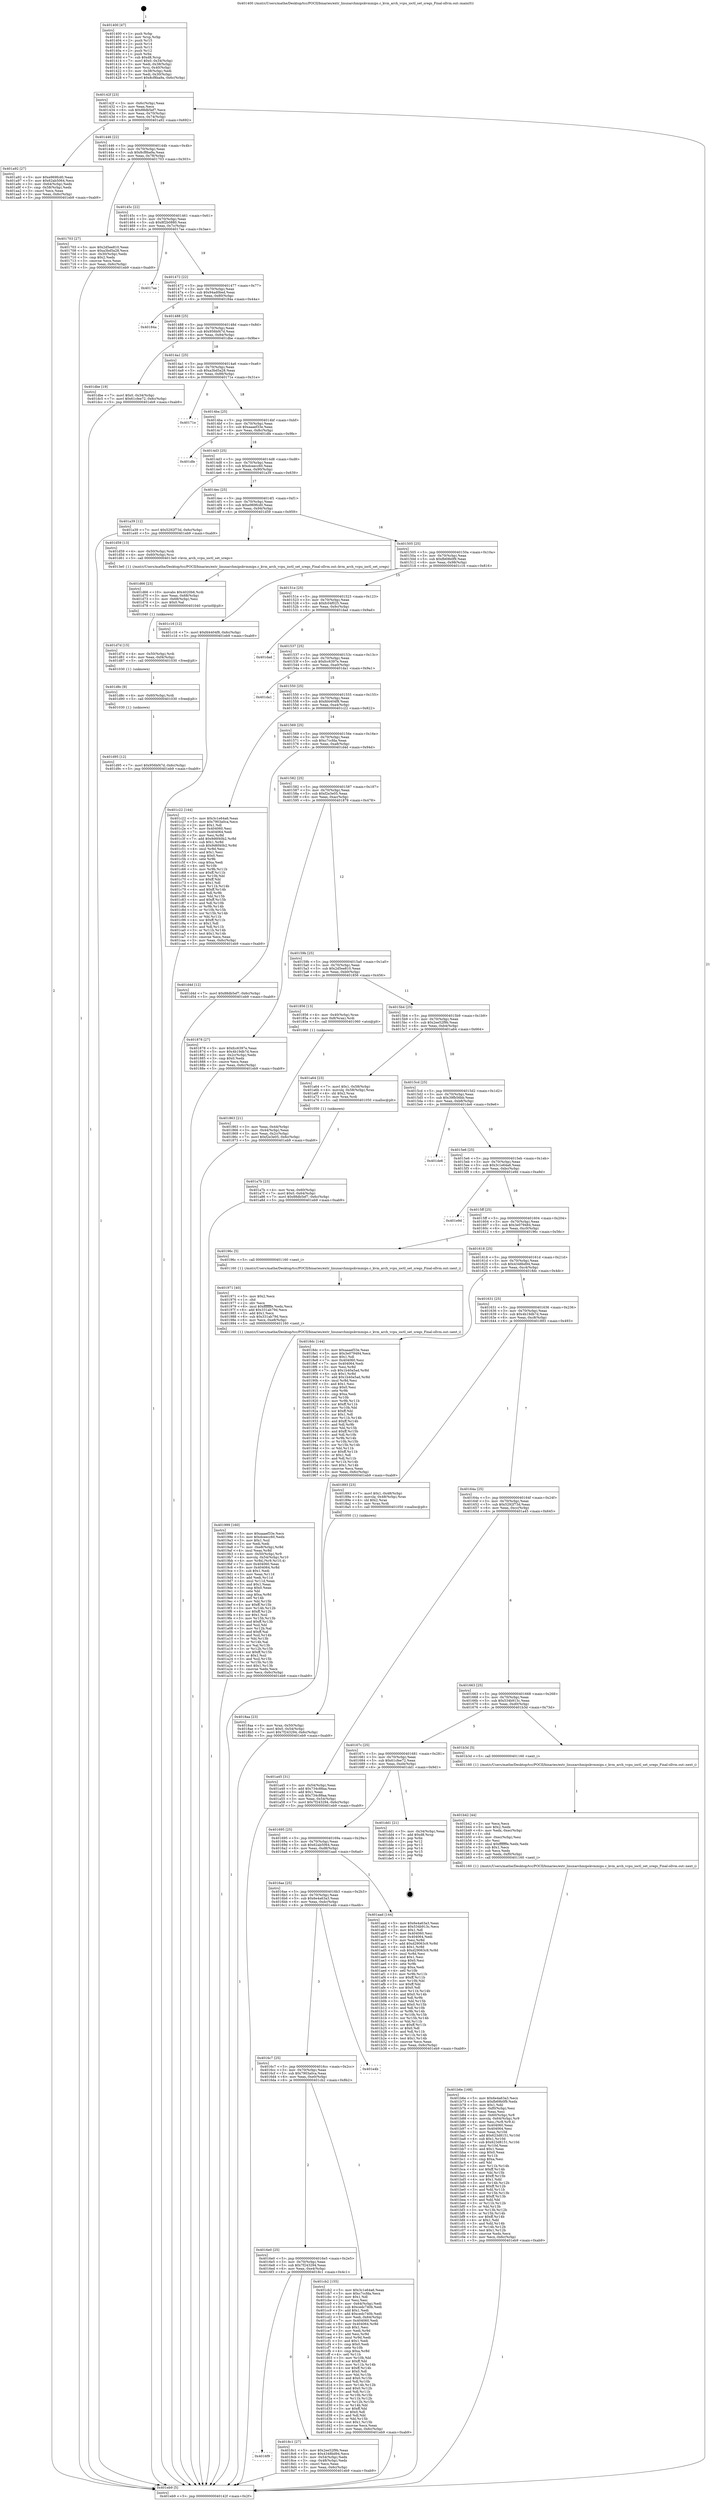 digraph "0x401400" {
  label = "0x401400 (/mnt/c/Users/mathe/Desktop/tcc/POCII/binaries/extr_linuxarchmipskvmmips.c_kvm_arch_vcpu_ioctl_set_sregs_Final-ollvm.out::main(0))"
  labelloc = "t"
  node[shape=record]

  Entry [label="",width=0.3,height=0.3,shape=circle,fillcolor=black,style=filled]
  "0x40142f" [label="{
     0x40142f [23]\l
     | [instrs]\l
     &nbsp;&nbsp;0x40142f \<+3\>: mov -0x6c(%rbp),%eax\l
     &nbsp;&nbsp;0x401432 \<+2\>: mov %eax,%ecx\l
     &nbsp;&nbsp;0x401434 \<+6\>: sub $0x88db5ef7,%ecx\l
     &nbsp;&nbsp;0x40143a \<+3\>: mov %eax,-0x70(%rbp)\l
     &nbsp;&nbsp;0x40143d \<+3\>: mov %ecx,-0x74(%rbp)\l
     &nbsp;&nbsp;0x401440 \<+6\>: je 0000000000401a92 \<main+0x692\>\l
  }"]
  "0x401a92" [label="{
     0x401a92 [27]\l
     | [instrs]\l
     &nbsp;&nbsp;0x401a92 \<+5\>: mov $0xe969fcd0,%eax\l
     &nbsp;&nbsp;0x401a97 \<+5\>: mov $0x62ab5064,%ecx\l
     &nbsp;&nbsp;0x401a9c \<+3\>: mov -0x64(%rbp),%edx\l
     &nbsp;&nbsp;0x401a9f \<+3\>: cmp -0x58(%rbp),%edx\l
     &nbsp;&nbsp;0x401aa2 \<+3\>: cmovl %ecx,%eax\l
     &nbsp;&nbsp;0x401aa5 \<+3\>: mov %eax,-0x6c(%rbp)\l
     &nbsp;&nbsp;0x401aa8 \<+5\>: jmp 0000000000401eb9 \<main+0xab9\>\l
  }"]
  "0x401446" [label="{
     0x401446 [22]\l
     | [instrs]\l
     &nbsp;&nbsp;0x401446 \<+5\>: jmp 000000000040144b \<main+0x4b\>\l
     &nbsp;&nbsp;0x40144b \<+3\>: mov -0x70(%rbp),%eax\l
     &nbsp;&nbsp;0x40144e \<+5\>: sub $0x8cf8ba9a,%eax\l
     &nbsp;&nbsp;0x401453 \<+3\>: mov %eax,-0x78(%rbp)\l
     &nbsp;&nbsp;0x401456 \<+6\>: je 0000000000401703 \<main+0x303\>\l
  }"]
  Exit [label="",width=0.3,height=0.3,shape=circle,fillcolor=black,style=filled,peripheries=2]
  "0x401703" [label="{
     0x401703 [27]\l
     | [instrs]\l
     &nbsp;&nbsp;0x401703 \<+5\>: mov $0x2d5ee810,%eax\l
     &nbsp;&nbsp;0x401708 \<+5\>: mov $0xa3bd5a28,%ecx\l
     &nbsp;&nbsp;0x40170d \<+3\>: mov -0x30(%rbp),%edx\l
     &nbsp;&nbsp;0x401710 \<+3\>: cmp $0x2,%edx\l
     &nbsp;&nbsp;0x401713 \<+3\>: cmovne %ecx,%eax\l
     &nbsp;&nbsp;0x401716 \<+3\>: mov %eax,-0x6c(%rbp)\l
     &nbsp;&nbsp;0x401719 \<+5\>: jmp 0000000000401eb9 \<main+0xab9\>\l
  }"]
  "0x40145c" [label="{
     0x40145c [22]\l
     | [instrs]\l
     &nbsp;&nbsp;0x40145c \<+5\>: jmp 0000000000401461 \<main+0x61\>\l
     &nbsp;&nbsp;0x401461 \<+3\>: mov -0x70(%rbp),%eax\l
     &nbsp;&nbsp;0x401464 \<+5\>: sub $0x8f2b0880,%eax\l
     &nbsp;&nbsp;0x401469 \<+3\>: mov %eax,-0x7c(%rbp)\l
     &nbsp;&nbsp;0x40146c \<+6\>: je 00000000004017ae \<main+0x3ae\>\l
  }"]
  "0x401eb9" [label="{
     0x401eb9 [5]\l
     | [instrs]\l
     &nbsp;&nbsp;0x401eb9 \<+5\>: jmp 000000000040142f \<main+0x2f\>\l
  }"]
  "0x401400" [label="{
     0x401400 [47]\l
     | [instrs]\l
     &nbsp;&nbsp;0x401400 \<+1\>: push %rbp\l
     &nbsp;&nbsp;0x401401 \<+3\>: mov %rsp,%rbp\l
     &nbsp;&nbsp;0x401404 \<+2\>: push %r15\l
     &nbsp;&nbsp;0x401406 \<+2\>: push %r14\l
     &nbsp;&nbsp;0x401408 \<+2\>: push %r13\l
     &nbsp;&nbsp;0x40140a \<+2\>: push %r12\l
     &nbsp;&nbsp;0x40140c \<+1\>: push %rbx\l
     &nbsp;&nbsp;0x40140d \<+7\>: sub $0xd8,%rsp\l
     &nbsp;&nbsp;0x401414 \<+7\>: movl $0x0,-0x34(%rbp)\l
     &nbsp;&nbsp;0x40141b \<+3\>: mov %edi,-0x38(%rbp)\l
     &nbsp;&nbsp;0x40141e \<+4\>: mov %rsi,-0x40(%rbp)\l
     &nbsp;&nbsp;0x401422 \<+3\>: mov -0x38(%rbp),%edi\l
     &nbsp;&nbsp;0x401425 \<+3\>: mov %edi,-0x30(%rbp)\l
     &nbsp;&nbsp;0x401428 \<+7\>: movl $0x8cf8ba9a,-0x6c(%rbp)\l
  }"]
  "0x401d95" [label="{
     0x401d95 [12]\l
     | [instrs]\l
     &nbsp;&nbsp;0x401d95 \<+7\>: movl $0x956bf47d,-0x6c(%rbp)\l
     &nbsp;&nbsp;0x401d9c \<+5\>: jmp 0000000000401eb9 \<main+0xab9\>\l
  }"]
  "0x4017ae" [label="{
     0x4017ae\l
  }", style=dashed]
  "0x401472" [label="{
     0x401472 [22]\l
     | [instrs]\l
     &nbsp;&nbsp;0x401472 \<+5\>: jmp 0000000000401477 \<main+0x77\>\l
     &nbsp;&nbsp;0x401477 \<+3\>: mov -0x70(%rbp),%eax\l
     &nbsp;&nbsp;0x40147a \<+5\>: sub $0x94ad0bed,%eax\l
     &nbsp;&nbsp;0x40147f \<+3\>: mov %eax,-0x80(%rbp)\l
     &nbsp;&nbsp;0x401482 \<+6\>: je 000000000040184a \<main+0x44a\>\l
  }"]
  "0x401d8c" [label="{
     0x401d8c [9]\l
     | [instrs]\l
     &nbsp;&nbsp;0x401d8c \<+4\>: mov -0x60(%rbp),%rdi\l
     &nbsp;&nbsp;0x401d90 \<+5\>: call 0000000000401030 \<free@plt\>\l
     | [calls]\l
     &nbsp;&nbsp;0x401030 \{1\} (unknown)\l
  }"]
  "0x40184a" [label="{
     0x40184a\l
  }", style=dashed]
  "0x401488" [label="{
     0x401488 [25]\l
     | [instrs]\l
     &nbsp;&nbsp;0x401488 \<+5\>: jmp 000000000040148d \<main+0x8d\>\l
     &nbsp;&nbsp;0x40148d \<+3\>: mov -0x70(%rbp),%eax\l
     &nbsp;&nbsp;0x401490 \<+5\>: sub $0x956bf47d,%eax\l
     &nbsp;&nbsp;0x401495 \<+6\>: mov %eax,-0x84(%rbp)\l
     &nbsp;&nbsp;0x40149b \<+6\>: je 0000000000401dbe \<main+0x9be\>\l
  }"]
  "0x401d7d" [label="{
     0x401d7d [15]\l
     | [instrs]\l
     &nbsp;&nbsp;0x401d7d \<+4\>: mov -0x50(%rbp),%rdi\l
     &nbsp;&nbsp;0x401d81 \<+6\>: mov %eax,-0xf4(%rbp)\l
     &nbsp;&nbsp;0x401d87 \<+5\>: call 0000000000401030 \<free@plt\>\l
     | [calls]\l
     &nbsp;&nbsp;0x401030 \{1\} (unknown)\l
  }"]
  "0x401dbe" [label="{
     0x401dbe [19]\l
     | [instrs]\l
     &nbsp;&nbsp;0x401dbe \<+7\>: movl $0x0,-0x34(%rbp)\l
     &nbsp;&nbsp;0x401dc5 \<+7\>: movl $0x61cfee72,-0x6c(%rbp)\l
     &nbsp;&nbsp;0x401dcc \<+5\>: jmp 0000000000401eb9 \<main+0xab9\>\l
  }"]
  "0x4014a1" [label="{
     0x4014a1 [25]\l
     | [instrs]\l
     &nbsp;&nbsp;0x4014a1 \<+5\>: jmp 00000000004014a6 \<main+0xa6\>\l
     &nbsp;&nbsp;0x4014a6 \<+3\>: mov -0x70(%rbp),%eax\l
     &nbsp;&nbsp;0x4014a9 \<+5\>: sub $0xa3bd5a28,%eax\l
     &nbsp;&nbsp;0x4014ae \<+6\>: mov %eax,-0x88(%rbp)\l
     &nbsp;&nbsp;0x4014b4 \<+6\>: je 000000000040171e \<main+0x31e\>\l
  }"]
  "0x401d66" [label="{
     0x401d66 [23]\l
     | [instrs]\l
     &nbsp;&nbsp;0x401d66 \<+10\>: movabs $0x4020b6,%rdi\l
     &nbsp;&nbsp;0x401d70 \<+3\>: mov %eax,-0x68(%rbp)\l
     &nbsp;&nbsp;0x401d73 \<+3\>: mov -0x68(%rbp),%esi\l
     &nbsp;&nbsp;0x401d76 \<+2\>: mov $0x0,%al\l
     &nbsp;&nbsp;0x401d78 \<+5\>: call 0000000000401040 \<printf@plt\>\l
     | [calls]\l
     &nbsp;&nbsp;0x401040 \{1\} (unknown)\l
  }"]
  "0x40171e" [label="{
     0x40171e\l
  }", style=dashed]
  "0x4014ba" [label="{
     0x4014ba [25]\l
     | [instrs]\l
     &nbsp;&nbsp;0x4014ba \<+5\>: jmp 00000000004014bf \<main+0xbf\>\l
     &nbsp;&nbsp;0x4014bf \<+3\>: mov -0x70(%rbp),%eax\l
     &nbsp;&nbsp;0x4014c2 \<+5\>: sub $0xaaaef33e,%eax\l
     &nbsp;&nbsp;0x4014c7 \<+6\>: mov %eax,-0x8c(%rbp)\l
     &nbsp;&nbsp;0x4014cd \<+6\>: je 0000000000401dfe \<main+0x9fe\>\l
  }"]
  "0x401b6e" [label="{
     0x401b6e [168]\l
     | [instrs]\l
     &nbsp;&nbsp;0x401b6e \<+5\>: mov $0x6e4a63a3,%ecx\l
     &nbsp;&nbsp;0x401b73 \<+5\>: mov $0xfb69b0f9,%edx\l
     &nbsp;&nbsp;0x401b78 \<+3\>: mov $0x1,%dil\l
     &nbsp;&nbsp;0x401b7b \<+6\>: mov -0xf0(%rbp),%esi\l
     &nbsp;&nbsp;0x401b81 \<+3\>: imul %eax,%esi\l
     &nbsp;&nbsp;0x401b84 \<+4\>: mov -0x60(%rbp),%r8\l
     &nbsp;&nbsp;0x401b88 \<+4\>: movslq -0x64(%rbp),%r9\l
     &nbsp;&nbsp;0x401b8c \<+4\>: mov %esi,(%r8,%r9,4)\l
     &nbsp;&nbsp;0x401b90 \<+7\>: mov 0x404060,%eax\l
     &nbsp;&nbsp;0x401b97 \<+7\>: mov 0x404064,%esi\l
     &nbsp;&nbsp;0x401b9e \<+3\>: mov %eax,%r10d\l
     &nbsp;&nbsp;0x401ba1 \<+7\>: add $0x623d8151,%r10d\l
     &nbsp;&nbsp;0x401ba8 \<+4\>: sub $0x1,%r10d\l
     &nbsp;&nbsp;0x401bac \<+7\>: sub $0x623d8151,%r10d\l
     &nbsp;&nbsp;0x401bb3 \<+4\>: imul %r10d,%eax\l
     &nbsp;&nbsp;0x401bb7 \<+3\>: and $0x1,%eax\l
     &nbsp;&nbsp;0x401bba \<+3\>: cmp $0x0,%eax\l
     &nbsp;&nbsp;0x401bbd \<+4\>: sete %r11b\l
     &nbsp;&nbsp;0x401bc1 \<+3\>: cmp $0xa,%esi\l
     &nbsp;&nbsp;0x401bc4 \<+3\>: setl %bl\l
     &nbsp;&nbsp;0x401bc7 \<+3\>: mov %r11b,%r14b\l
     &nbsp;&nbsp;0x401bca \<+4\>: xor $0xff,%r14b\l
     &nbsp;&nbsp;0x401bce \<+3\>: mov %bl,%r15b\l
     &nbsp;&nbsp;0x401bd1 \<+4\>: xor $0xff,%r15b\l
     &nbsp;&nbsp;0x401bd5 \<+4\>: xor $0x1,%dil\l
     &nbsp;&nbsp;0x401bd9 \<+3\>: mov %r14b,%r12b\l
     &nbsp;&nbsp;0x401bdc \<+4\>: and $0xff,%r12b\l
     &nbsp;&nbsp;0x401be0 \<+3\>: and %dil,%r11b\l
     &nbsp;&nbsp;0x401be3 \<+3\>: mov %r15b,%r13b\l
     &nbsp;&nbsp;0x401be6 \<+4\>: and $0xff,%r13b\l
     &nbsp;&nbsp;0x401bea \<+3\>: and %dil,%bl\l
     &nbsp;&nbsp;0x401bed \<+3\>: or %r11b,%r12b\l
     &nbsp;&nbsp;0x401bf0 \<+3\>: or %bl,%r13b\l
     &nbsp;&nbsp;0x401bf3 \<+3\>: xor %r13b,%r12b\l
     &nbsp;&nbsp;0x401bf6 \<+3\>: or %r15b,%r14b\l
     &nbsp;&nbsp;0x401bf9 \<+4\>: xor $0xff,%r14b\l
     &nbsp;&nbsp;0x401bfd \<+4\>: or $0x1,%dil\l
     &nbsp;&nbsp;0x401c01 \<+3\>: and %dil,%r14b\l
     &nbsp;&nbsp;0x401c04 \<+3\>: or %r14b,%r12b\l
     &nbsp;&nbsp;0x401c07 \<+4\>: test $0x1,%r12b\l
     &nbsp;&nbsp;0x401c0b \<+3\>: cmovne %edx,%ecx\l
     &nbsp;&nbsp;0x401c0e \<+3\>: mov %ecx,-0x6c(%rbp)\l
     &nbsp;&nbsp;0x401c11 \<+5\>: jmp 0000000000401eb9 \<main+0xab9\>\l
  }"]
  "0x401dfe" [label="{
     0x401dfe\l
  }", style=dashed]
  "0x4014d3" [label="{
     0x4014d3 [25]\l
     | [instrs]\l
     &nbsp;&nbsp;0x4014d3 \<+5\>: jmp 00000000004014d8 \<main+0xd8\>\l
     &nbsp;&nbsp;0x4014d8 \<+3\>: mov -0x70(%rbp),%eax\l
     &nbsp;&nbsp;0x4014db \<+5\>: sub $0xdceecc60,%eax\l
     &nbsp;&nbsp;0x4014e0 \<+6\>: mov %eax,-0x90(%rbp)\l
     &nbsp;&nbsp;0x4014e6 \<+6\>: je 0000000000401a39 \<main+0x639\>\l
  }"]
  "0x401b42" [label="{
     0x401b42 [44]\l
     | [instrs]\l
     &nbsp;&nbsp;0x401b42 \<+2\>: xor %ecx,%ecx\l
     &nbsp;&nbsp;0x401b44 \<+5\>: mov $0x2,%edx\l
     &nbsp;&nbsp;0x401b49 \<+6\>: mov %edx,-0xec(%rbp)\l
     &nbsp;&nbsp;0x401b4f \<+1\>: cltd\l
     &nbsp;&nbsp;0x401b50 \<+6\>: mov -0xec(%rbp),%esi\l
     &nbsp;&nbsp;0x401b56 \<+2\>: idiv %esi\l
     &nbsp;&nbsp;0x401b58 \<+6\>: imul $0xfffffffe,%edx,%edx\l
     &nbsp;&nbsp;0x401b5e \<+3\>: sub $0x1,%ecx\l
     &nbsp;&nbsp;0x401b61 \<+2\>: sub %ecx,%edx\l
     &nbsp;&nbsp;0x401b63 \<+6\>: mov %edx,-0xf0(%rbp)\l
     &nbsp;&nbsp;0x401b69 \<+5\>: call 0000000000401160 \<next_i\>\l
     | [calls]\l
     &nbsp;&nbsp;0x401160 \{1\} (/mnt/c/Users/mathe/Desktop/tcc/POCII/binaries/extr_linuxarchmipskvmmips.c_kvm_arch_vcpu_ioctl_set_sregs_Final-ollvm.out::next_i)\l
  }"]
  "0x401a39" [label="{
     0x401a39 [12]\l
     | [instrs]\l
     &nbsp;&nbsp;0x401a39 \<+7\>: movl $0x5292f73d,-0x6c(%rbp)\l
     &nbsp;&nbsp;0x401a40 \<+5\>: jmp 0000000000401eb9 \<main+0xab9\>\l
  }"]
  "0x4014ec" [label="{
     0x4014ec [25]\l
     | [instrs]\l
     &nbsp;&nbsp;0x4014ec \<+5\>: jmp 00000000004014f1 \<main+0xf1\>\l
     &nbsp;&nbsp;0x4014f1 \<+3\>: mov -0x70(%rbp),%eax\l
     &nbsp;&nbsp;0x4014f4 \<+5\>: sub $0xe969fcd0,%eax\l
     &nbsp;&nbsp;0x4014f9 \<+6\>: mov %eax,-0x94(%rbp)\l
     &nbsp;&nbsp;0x4014ff \<+6\>: je 0000000000401d59 \<main+0x959\>\l
  }"]
  "0x401a7b" [label="{
     0x401a7b [23]\l
     | [instrs]\l
     &nbsp;&nbsp;0x401a7b \<+4\>: mov %rax,-0x60(%rbp)\l
     &nbsp;&nbsp;0x401a7f \<+7\>: movl $0x0,-0x64(%rbp)\l
     &nbsp;&nbsp;0x401a86 \<+7\>: movl $0x88db5ef7,-0x6c(%rbp)\l
     &nbsp;&nbsp;0x401a8d \<+5\>: jmp 0000000000401eb9 \<main+0xab9\>\l
  }"]
  "0x401d59" [label="{
     0x401d59 [13]\l
     | [instrs]\l
     &nbsp;&nbsp;0x401d59 \<+4\>: mov -0x50(%rbp),%rdi\l
     &nbsp;&nbsp;0x401d5d \<+4\>: mov -0x60(%rbp),%rsi\l
     &nbsp;&nbsp;0x401d61 \<+5\>: call 00000000004013e0 \<kvm_arch_vcpu_ioctl_set_sregs\>\l
     | [calls]\l
     &nbsp;&nbsp;0x4013e0 \{1\} (/mnt/c/Users/mathe/Desktop/tcc/POCII/binaries/extr_linuxarchmipskvmmips.c_kvm_arch_vcpu_ioctl_set_sregs_Final-ollvm.out::kvm_arch_vcpu_ioctl_set_sregs)\l
  }"]
  "0x401505" [label="{
     0x401505 [25]\l
     | [instrs]\l
     &nbsp;&nbsp;0x401505 \<+5\>: jmp 000000000040150a \<main+0x10a\>\l
     &nbsp;&nbsp;0x40150a \<+3\>: mov -0x70(%rbp),%eax\l
     &nbsp;&nbsp;0x40150d \<+5\>: sub $0xfb69b0f9,%eax\l
     &nbsp;&nbsp;0x401512 \<+6\>: mov %eax,-0x98(%rbp)\l
     &nbsp;&nbsp;0x401518 \<+6\>: je 0000000000401c16 \<main+0x816\>\l
  }"]
  "0x401999" [label="{
     0x401999 [160]\l
     | [instrs]\l
     &nbsp;&nbsp;0x401999 \<+5\>: mov $0xaaaef33e,%ecx\l
     &nbsp;&nbsp;0x40199e \<+5\>: mov $0xdceecc60,%edx\l
     &nbsp;&nbsp;0x4019a3 \<+3\>: mov $0x1,%sil\l
     &nbsp;&nbsp;0x4019a6 \<+2\>: xor %edi,%edi\l
     &nbsp;&nbsp;0x4019a8 \<+7\>: mov -0xe8(%rbp),%r8d\l
     &nbsp;&nbsp;0x4019af \<+4\>: imul %eax,%r8d\l
     &nbsp;&nbsp;0x4019b3 \<+4\>: mov -0x50(%rbp),%r9\l
     &nbsp;&nbsp;0x4019b7 \<+4\>: movslq -0x54(%rbp),%r10\l
     &nbsp;&nbsp;0x4019bb \<+4\>: mov %r8d,(%r9,%r10,4)\l
     &nbsp;&nbsp;0x4019bf \<+7\>: mov 0x404060,%eax\l
     &nbsp;&nbsp;0x4019c6 \<+8\>: mov 0x404064,%r8d\l
     &nbsp;&nbsp;0x4019ce \<+3\>: sub $0x1,%edi\l
     &nbsp;&nbsp;0x4019d1 \<+3\>: mov %eax,%r11d\l
     &nbsp;&nbsp;0x4019d4 \<+3\>: add %edi,%r11d\l
     &nbsp;&nbsp;0x4019d7 \<+4\>: imul %r11d,%eax\l
     &nbsp;&nbsp;0x4019db \<+3\>: and $0x1,%eax\l
     &nbsp;&nbsp;0x4019de \<+3\>: cmp $0x0,%eax\l
     &nbsp;&nbsp;0x4019e1 \<+3\>: sete %bl\l
     &nbsp;&nbsp;0x4019e4 \<+4\>: cmp $0xa,%r8d\l
     &nbsp;&nbsp;0x4019e8 \<+4\>: setl %r14b\l
     &nbsp;&nbsp;0x4019ec \<+3\>: mov %bl,%r15b\l
     &nbsp;&nbsp;0x4019ef \<+4\>: xor $0xff,%r15b\l
     &nbsp;&nbsp;0x4019f3 \<+3\>: mov %r14b,%r12b\l
     &nbsp;&nbsp;0x4019f6 \<+4\>: xor $0xff,%r12b\l
     &nbsp;&nbsp;0x4019fa \<+4\>: xor $0x1,%sil\l
     &nbsp;&nbsp;0x4019fe \<+3\>: mov %r15b,%r13b\l
     &nbsp;&nbsp;0x401a01 \<+4\>: and $0xff,%r13b\l
     &nbsp;&nbsp;0x401a05 \<+3\>: and %sil,%bl\l
     &nbsp;&nbsp;0x401a08 \<+3\>: mov %r12b,%al\l
     &nbsp;&nbsp;0x401a0b \<+2\>: and $0xff,%al\l
     &nbsp;&nbsp;0x401a0d \<+3\>: and %sil,%r14b\l
     &nbsp;&nbsp;0x401a10 \<+3\>: or %bl,%r13b\l
     &nbsp;&nbsp;0x401a13 \<+3\>: or %r14b,%al\l
     &nbsp;&nbsp;0x401a16 \<+3\>: xor %al,%r13b\l
     &nbsp;&nbsp;0x401a19 \<+3\>: or %r12b,%r15b\l
     &nbsp;&nbsp;0x401a1c \<+4\>: xor $0xff,%r15b\l
     &nbsp;&nbsp;0x401a20 \<+4\>: or $0x1,%sil\l
     &nbsp;&nbsp;0x401a24 \<+3\>: and %sil,%r15b\l
     &nbsp;&nbsp;0x401a27 \<+3\>: or %r15b,%r13b\l
     &nbsp;&nbsp;0x401a2a \<+4\>: test $0x1,%r13b\l
     &nbsp;&nbsp;0x401a2e \<+3\>: cmovne %edx,%ecx\l
     &nbsp;&nbsp;0x401a31 \<+3\>: mov %ecx,-0x6c(%rbp)\l
     &nbsp;&nbsp;0x401a34 \<+5\>: jmp 0000000000401eb9 \<main+0xab9\>\l
  }"]
  "0x401c16" [label="{
     0x401c16 [12]\l
     | [instrs]\l
     &nbsp;&nbsp;0x401c16 \<+7\>: movl $0xfd4404f8,-0x6c(%rbp)\l
     &nbsp;&nbsp;0x401c1d \<+5\>: jmp 0000000000401eb9 \<main+0xab9\>\l
  }"]
  "0x40151e" [label="{
     0x40151e [25]\l
     | [instrs]\l
     &nbsp;&nbsp;0x40151e \<+5\>: jmp 0000000000401523 \<main+0x123\>\l
     &nbsp;&nbsp;0x401523 \<+3\>: mov -0x70(%rbp),%eax\l
     &nbsp;&nbsp;0x401526 \<+5\>: sub $0xfc04f025,%eax\l
     &nbsp;&nbsp;0x40152b \<+6\>: mov %eax,-0x9c(%rbp)\l
     &nbsp;&nbsp;0x401531 \<+6\>: je 0000000000401dad \<main+0x9ad\>\l
  }"]
  "0x401971" [label="{
     0x401971 [40]\l
     | [instrs]\l
     &nbsp;&nbsp;0x401971 \<+5\>: mov $0x2,%ecx\l
     &nbsp;&nbsp;0x401976 \<+1\>: cltd\l
     &nbsp;&nbsp;0x401977 \<+2\>: idiv %ecx\l
     &nbsp;&nbsp;0x401979 \<+6\>: imul $0xfffffffe,%edx,%ecx\l
     &nbsp;&nbsp;0x40197f \<+6\>: add $0x331ab79d,%ecx\l
     &nbsp;&nbsp;0x401985 \<+3\>: add $0x1,%ecx\l
     &nbsp;&nbsp;0x401988 \<+6\>: sub $0x331ab79d,%ecx\l
     &nbsp;&nbsp;0x40198e \<+6\>: mov %ecx,-0xe8(%rbp)\l
     &nbsp;&nbsp;0x401994 \<+5\>: call 0000000000401160 \<next_i\>\l
     | [calls]\l
     &nbsp;&nbsp;0x401160 \{1\} (/mnt/c/Users/mathe/Desktop/tcc/POCII/binaries/extr_linuxarchmipskvmmips.c_kvm_arch_vcpu_ioctl_set_sregs_Final-ollvm.out::next_i)\l
  }"]
  "0x401dad" [label="{
     0x401dad\l
  }", style=dashed]
  "0x401537" [label="{
     0x401537 [25]\l
     | [instrs]\l
     &nbsp;&nbsp;0x401537 \<+5\>: jmp 000000000040153c \<main+0x13c\>\l
     &nbsp;&nbsp;0x40153c \<+3\>: mov -0x70(%rbp),%eax\l
     &nbsp;&nbsp;0x40153f \<+5\>: sub $0xfcc6397e,%eax\l
     &nbsp;&nbsp;0x401544 \<+6\>: mov %eax,-0xa0(%rbp)\l
     &nbsp;&nbsp;0x40154a \<+6\>: je 0000000000401da1 \<main+0x9a1\>\l
  }"]
  "0x4016f9" [label="{
     0x4016f9\l
  }", style=dashed]
  "0x401da1" [label="{
     0x401da1\l
  }", style=dashed]
  "0x401550" [label="{
     0x401550 [25]\l
     | [instrs]\l
     &nbsp;&nbsp;0x401550 \<+5\>: jmp 0000000000401555 \<main+0x155\>\l
     &nbsp;&nbsp;0x401555 \<+3\>: mov -0x70(%rbp),%eax\l
     &nbsp;&nbsp;0x401558 \<+5\>: sub $0xfd4404f8,%eax\l
     &nbsp;&nbsp;0x40155d \<+6\>: mov %eax,-0xa4(%rbp)\l
     &nbsp;&nbsp;0x401563 \<+6\>: je 0000000000401c22 \<main+0x822\>\l
  }"]
  "0x4018c1" [label="{
     0x4018c1 [27]\l
     | [instrs]\l
     &nbsp;&nbsp;0x4018c1 \<+5\>: mov $0x2ee52f9b,%eax\l
     &nbsp;&nbsp;0x4018c6 \<+5\>: mov $0x4348bd94,%ecx\l
     &nbsp;&nbsp;0x4018cb \<+3\>: mov -0x54(%rbp),%edx\l
     &nbsp;&nbsp;0x4018ce \<+3\>: cmp -0x48(%rbp),%edx\l
     &nbsp;&nbsp;0x4018d1 \<+3\>: cmovl %ecx,%eax\l
     &nbsp;&nbsp;0x4018d4 \<+3\>: mov %eax,-0x6c(%rbp)\l
     &nbsp;&nbsp;0x4018d7 \<+5\>: jmp 0000000000401eb9 \<main+0xab9\>\l
  }"]
  "0x401c22" [label="{
     0x401c22 [144]\l
     | [instrs]\l
     &nbsp;&nbsp;0x401c22 \<+5\>: mov $0x3c1e64a6,%eax\l
     &nbsp;&nbsp;0x401c27 \<+5\>: mov $0x7903a0ca,%ecx\l
     &nbsp;&nbsp;0x401c2c \<+2\>: mov $0x1,%dl\l
     &nbsp;&nbsp;0x401c2e \<+7\>: mov 0x404060,%esi\l
     &nbsp;&nbsp;0x401c35 \<+7\>: mov 0x404064,%edi\l
     &nbsp;&nbsp;0x401c3c \<+3\>: mov %esi,%r8d\l
     &nbsp;&nbsp;0x401c3f \<+7\>: add $0x9d6f40b2,%r8d\l
     &nbsp;&nbsp;0x401c46 \<+4\>: sub $0x1,%r8d\l
     &nbsp;&nbsp;0x401c4a \<+7\>: sub $0x9d6f40b2,%r8d\l
     &nbsp;&nbsp;0x401c51 \<+4\>: imul %r8d,%esi\l
     &nbsp;&nbsp;0x401c55 \<+3\>: and $0x1,%esi\l
     &nbsp;&nbsp;0x401c58 \<+3\>: cmp $0x0,%esi\l
     &nbsp;&nbsp;0x401c5b \<+4\>: sete %r9b\l
     &nbsp;&nbsp;0x401c5f \<+3\>: cmp $0xa,%edi\l
     &nbsp;&nbsp;0x401c62 \<+4\>: setl %r10b\l
     &nbsp;&nbsp;0x401c66 \<+3\>: mov %r9b,%r11b\l
     &nbsp;&nbsp;0x401c69 \<+4\>: xor $0xff,%r11b\l
     &nbsp;&nbsp;0x401c6d \<+3\>: mov %r10b,%bl\l
     &nbsp;&nbsp;0x401c70 \<+3\>: xor $0xff,%bl\l
     &nbsp;&nbsp;0x401c73 \<+3\>: xor $0x1,%dl\l
     &nbsp;&nbsp;0x401c76 \<+3\>: mov %r11b,%r14b\l
     &nbsp;&nbsp;0x401c79 \<+4\>: and $0xff,%r14b\l
     &nbsp;&nbsp;0x401c7d \<+3\>: and %dl,%r9b\l
     &nbsp;&nbsp;0x401c80 \<+3\>: mov %bl,%r15b\l
     &nbsp;&nbsp;0x401c83 \<+4\>: and $0xff,%r15b\l
     &nbsp;&nbsp;0x401c87 \<+3\>: and %dl,%r10b\l
     &nbsp;&nbsp;0x401c8a \<+3\>: or %r9b,%r14b\l
     &nbsp;&nbsp;0x401c8d \<+3\>: or %r10b,%r15b\l
     &nbsp;&nbsp;0x401c90 \<+3\>: xor %r15b,%r14b\l
     &nbsp;&nbsp;0x401c93 \<+3\>: or %bl,%r11b\l
     &nbsp;&nbsp;0x401c96 \<+4\>: xor $0xff,%r11b\l
     &nbsp;&nbsp;0x401c9a \<+3\>: or $0x1,%dl\l
     &nbsp;&nbsp;0x401c9d \<+3\>: and %dl,%r11b\l
     &nbsp;&nbsp;0x401ca0 \<+3\>: or %r11b,%r14b\l
     &nbsp;&nbsp;0x401ca3 \<+4\>: test $0x1,%r14b\l
     &nbsp;&nbsp;0x401ca7 \<+3\>: cmovne %ecx,%eax\l
     &nbsp;&nbsp;0x401caa \<+3\>: mov %eax,-0x6c(%rbp)\l
     &nbsp;&nbsp;0x401cad \<+5\>: jmp 0000000000401eb9 \<main+0xab9\>\l
  }"]
  "0x401569" [label="{
     0x401569 [25]\l
     | [instrs]\l
     &nbsp;&nbsp;0x401569 \<+5\>: jmp 000000000040156e \<main+0x16e\>\l
     &nbsp;&nbsp;0x40156e \<+3\>: mov -0x70(%rbp),%eax\l
     &nbsp;&nbsp;0x401571 \<+5\>: sub $0xc7ccfda,%eax\l
     &nbsp;&nbsp;0x401576 \<+6\>: mov %eax,-0xa8(%rbp)\l
     &nbsp;&nbsp;0x40157c \<+6\>: je 0000000000401d4d \<main+0x94d\>\l
  }"]
  "0x4016e0" [label="{
     0x4016e0 [25]\l
     | [instrs]\l
     &nbsp;&nbsp;0x4016e0 \<+5\>: jmp 00000000004016e5 \<main+0x2e5\>\l
     &nbsp;&nbsp;0x4016e5 \<+3\>: mov -0x70(%rbp),%eax\l
     &nbsp;&nbsp;0x4016e8 \<+5\>: sub $0x7f243294,%eax\l
     &nbsp;&nbsp;0x4016ed \<+6\>: mov %eax,-0xe4(%rbp)\l
     &nbsp;&nbsp;0x4016f3 \<+6\>: je 00000000004018c1 \<main+0x4c1\>\l
  }"]
  "0x401d4d" [label="{
     0x401d4d [12]\l
     | [instrs]\l
     &nbsp;&nbsp;0x401d4d \<+7\>: movl $0x88db5ef7,-0x6c(%rbp)\l
     &nbsp;&nbsp;0x401d54 \<+5\>: jmp 0000000000401eb9 \<main+0xab9\>\l
  }"]
  "0x401582" [label="{
     0x401582 [25]\l
     | [instrs]\l
     &nbsp;&nbsp;0x401582 \<+5\>: jmp 0000000000401587 \<main+0x187\>\l
     &nbsp;&nbsp;0x401587 \<+3\>: mov -0x70(%rbp),%eax\l
     &nbsp;&nbsp;0x40158a \<+5\>: sub $0xf2e3e05,%eax\l
     &nbsp;&nbsp;0x40158f \<+6\>: mov %eax,-0xac(%rbp)\l
     &nbsp;&nbsp;0x401595 \<+6\>: je 0000000000401878 \<main+0x478\>\l
  }"]
  "0x401cb2" [label="{
     0x401cb2 [155]\l
     | [instrs]\l
     &nbsp;&nbsp;0x401cb2 \<+5\>: mov $0x3c1e64a6,%eax\l
     &nbsp;&nbsp;0x401cb7 \<+5\>: mov $0xc7ccfda,%ecx\l
     &nbsp;&nbsp;0x401cbc \<+2\>: mov $0x1,%dl\l
     &nbsp;&nbsp;0x401cbe \<+2\>: xor %esi,%esi\l
     &nbsp;&nbsp;0x401cc0 \<+3\>: mov -0x64(%rbp),%edi\l
     &nbsp;&nbsp;0x401cc3 \<+6\>: sub $0xcedc740b,%edi\l
     &nbsp;&nbsp;0x401cc9 \<+3\>: add $0x1,%edi\l
     &nbsp;&nbsp;0x401ccc \<+6\>: add $0xcedc740b,%edi\l
     &nbsp;&nbsp;0x401cd2 \<+3\>: mov %edi,-0x64(%rbp)\l
     &nbsp;&nbsp;0x401cd5 \<+7\>: mov 0x404060,%edi\l
     &nbsp;&nbsp;0x401cdc \<+8\>: mov 0x404064,%r8d\l
     &nbsp;&nbsp;0x401ce4 \<+3\>: sub $0x1,%esi\l
     &nbsp;&nbsp;0x401ce7 \<+3\>: mov %edi,%r9d\l
     &nbsp;&nbsp;0x401cea \<+3\>: add %esi,%r9d\l
     &nbsp;&nbsp;0x401ced \<+4\>: imul %r9d,%edi\l
     &nbsp;&nbsp;0x401cf1 \<+3\>: and $0x1,%edi\l
     &nbsp;&nbsp;0x401cf4 \<+3\>: cmp $0x0,%edi\l
     &nbsp;&nbsp;0x401cf7 \<+4\>: sete %r10b\l
     &nbsp;&nbsp;0x401cfb \<+4\>: cmp $0xa,%r8d\l
     &nbsp;&nbsp;0x401cff \<+4\>: setl %r11b\l
     &nbsp;&nbsp;0x401d03 \<+3\>: mov %r10b,%bl\l
     &nbsp;&nbsp;0x401d06 \<+3\>: xor $0xff,%bl\l
     &nbsp;&nbsp;0x401d09 \<+3\>: mov %r11b,%r14b\l
     &nbsp;&nbsp;0x401d0c \<+4\>: xor $0xff,%r14b\l
     &nbsp;&nbsp;0x401d10 \<+3\>: xor $0x0,%dl\l
     &nbsp;&nbsp;0x401d13 \<+3\>: mov %bl,%r15b\l
     &nbsp;&nbsp;0x401d16 \<+4\>: and $0x0,%r15b\l
     &nbsp;&nbsp;0x401d1a \<+3\>: and %dl,%r10b\l
     &nbsp;&nbsp;0x401d1d \<+3\>: mov %r14b,%r12b\l
     &nbsp;&nbsp;0x401d20 \<+4\>: and $0x0,%r12b\l
     &nbsp;&nbsp;0x401d24 \<+3\>: and %dl,%r11b\l
     &nbsp;&nbsp;0x401d27 \<+3\>: or %r10b,%r15b\l
     &nbsp;&nbsp;0x401d2a \<+3\>: or %r11b,%r12b\l
     &nbsp;&nbsp;0x401d2d \<+3\>: xor %r12b,%r15b\l
     &nbsp;&nbsp;0x401d30 \<+3\>: or %r14b,%bl\l
     &nbsp;&nbsp;0x401d33 \<+3\>: xor $0xff,%bl\l
     &nbsp;&nbsp;0x401d36 \<+3\>: or $0x0,%dl\l
     &nbsp;&nbsp;0x401d39 \<+2\>: and %dl,%bl\l
     &nbsp;&nbsp;0x401d3b \<+3\>: or %bl,%r15b\l
     &nbsp;&nbsp;0x401d3e \<+4\>: test $0x1,%r15b\l
     &nbsp;&nbsp;0x401d42 \<+3\>: cmovne %ecx,%eax\l
     &nbsp;&nbsp;0x401d45 \<+3\>: mov %eax,-0x6c(%rbp)\l
     &nbsp;&nbsp;0x401d48 \<+5\>: jmp 0000000000401eb9 \<main+0xab9\>\l
  }"]
  "0x401878" [label="{
     0x401878 [27]\l
     | [instrs]\l
     &nbsp;&nbsp;0x401878 \<+5\>: mov $0xfcc6397e,%eax\l
     &nbsp;&nbsp;0x40187d \<+5\>: mov $0x4b19db7d,%ecx\l
     &nbsp;&nbsp;0x401882 \<+3\>: mov -0x2c(%rbp),%edx\l
     &nbsp;&nbsp;0x401885 \<+3\>: cmp $0x0,%edx\l
     &nbsp;&nbsp;0x401888 \<+3\>: cmove %ecx,%eax\l
     &nbsp;&nbsp;0x40188b \<+3\>: mov %eax,-0x6c(%rbp)\l
     &nbsp;&nbsp;0x40188e \<+5\>: jmp 0000000000401eb9 \<main+0xab9\>\l
  }"]
  "0x40159b" [label="{
     0x40159b [25]\l
     | [instrs]\l
     &nbsp;&nbsp;0x40159b \<+5\>: jmp 00000000004015a0 \<main+0x1a0\>\l
     &nbsp;&nbsp;0x4015a0 \<+3\>: mov -0x70(%rbp),%eax\l
     &nbsp;&nbsp;0x4015a3 \<+5\>: sub $0x2d5ee810,%eax\l
     &nbsp;&nbsp;0x4015a8 \<+6\>: mov %eax,-0xb0(%rbp)\l
     &nbsp;&nbsp;0x4015ae \<+6\>: je 0000000000401856 \<main+0x456\>\l
  }"]
  "0x4016c7" [label="{
     0x4016c7 [25]\l
     | [instrs]\l
     &nbsp;&nbsp;0x4016c7 \<+5\>: jmp 00000000004016cc \<main+0x2cc\>\l
     &nbsp;&nbsp;0x4016cc \<+3\>: mov -0x70(%rbp),%eax\l
     &nbsp;&nbsp;0x4016cf \<+5\>: sub $0x7903a0ca,%eax\l
     &nbsp;&nbsp;0x4016d4 \<+6\>: mov %eax,-0xe0(%rbp)\l
     &nbsp;&nbsp;0x4016da \<+6\>: je 0000000000401cb2 \<main+0x8b2\>\l
  }"]
  "0x401856" [label="{
     0x401856 [13]\l
     | [instrs]\l
     &nbsp;&nbsp;0x401856 \<+4\>: mov -0x40(%rbp),%rax\l
     &nbsp;&nbsp;0x40185a \<+4\>: mov 0x8(%rax),%rdi\l
     &nbsp;&nbsp;0x40185e \<+5\>: call 0000000000401060 \<atoi@plt\>\l
     | [calls]\l
     &nbsp;&nbsp;0x401060 \{1\} (unknown)\l
  }"]
  "0x4015b4" [label="{
     0x4015b4 [25]\l
     | [instrs]\l
     &nbsp;&nbsp;0x4015b4 \<+5\>: jmp 00000000004015b9 \<main+0x1b9\>\l
     &nbsp;&nbsp;0x4015b9 \<+3\>: mov -0x70(%rbp),%eax\l
     &nbsp;&nbsp;0x4015bc \<+5\>: sub $0x2ee52f9b,%eax\l
     &nbsp;&nbsp;0x4015c1 \<+6\>: mov %eax,-0xb4(%rbp)\l
     &nbsp;&nbsp;0x4015c7 \<+6\>: je 0000000000401a64 \<main+0x664\>\l
  }"]
  "0x401863" [label="{
     0x401863 [21]\l
     | [instrs]\l
     &nbsp;&nbsp;0x401863 \<+3\>: mov %eax,-0x44(%rbp)\l
     &nbsp;&nbsp;0x401866 \<+3\>: mov -0x44(%rbp),%eax\l
     &nbsp;&nbsp;0x401869 \<+3\>: mov %eax,-0x2c(%rbp)\l
     &nbsp;&nbsp;0x40186c \<+7\>: movl $0xf2e3e05,-0x6c(%rbp)\l
     &nbsp;&nbsp;0x401873 \<+5\>: jmp 0000000000401eb9 \<main+0xab9\>\l
  }"]
  "0x401e4b" [label="{
     0x401e4b\l
  }", style=dashed]
  "0x401a64" [label="{
     0x401a64 [23]\l
     | [instrs]\l
     &nbsp;&nbsp;0x401a64 \<+7\>: movl $0x1,-0x58(%rbp)\l
     &nbsp;&nbsp;0x401a6b \<+4\>: movslq -0x58(%rbp),%rax\l
     &nbsp;&nbsp;0x401a6f \<+4\>: shl $0x2,%rax\l
     &nbsp;&nbsp;0x401a73 \<+3\>: mov %rax,%rdi\l
     &nbsp;&nbsp;0x401a76 \<+5\>: call 0000000000401050 \<malloc@plt\>\l
     | [calls]\l
     &nbsp;&nbsp;0x401050 \{1\} (unknown)\l
  }"]
  "0x4015cd" [label="{
     0x4015cd [25]\l
     | [instrs]\l
     &nbsp;&nbsp;0x4015cd \<+5\>: jmp 00000000004015d2 \<main+0x1d2\>\l
     &nbsp;&nbsp;0x4015d2 \<+3\>: mov -0x70(%rbp),%eax\l
     &nbsp;&nbsp;0x4015d5 \<+5\>: sub $0x39fb56bb,%eax\l
     &nbsp;&nbsp;0x4015da \<+6\>: mov %eax,-0xb8(%rbp)\l
     &nbsp;&nbsp;0x4015e0 \<+6\>: je 0000000000401de6 \<main+0x9e6\>\l
  }"]
  "0x4016ae" [label="{
     0x4016ae [25]\l
     | [instrs]\l
     &nbsp;&nbsp;0x4016ae \<+5\>: jmp 00000000004016b3 \<main+0x2b3\>\l
     &nbsp;&nbsp;0x4016b3 \<+3\>: mov -0x70(%rbp),%eax\l
     &nbsp;&nbsp;0x4016b6 \<+5\>: sub $0x6e4a63a3,%eax\l
     &nbsp;&nbsp;0x4016bb \<+6\>: mov %eax,-0xdc(%rbp)\l
     &nbsp;&nbsp;0x4016c1 \<+6\>: je 0000000000401e4b \<main+0xa4b\>\l
  }"]
  "0x401de6" [label="{
     0x401de6\l
  }", style=dashed]
  "0x4015e6" [label="{
     0x4015e6 [25]\l
     | [instrs]\l
     &nbsp;&nbsp;0x4015e6 \<+5\>: jmp 00000000004015eb \<main+0x1eb\>\l
     &nbsp;&nbsp;0x4015eb \<+3\>: mov -0x70(%rbp),%eax\l
     &nbsp;&nbsp;0x4015ee \<+5\>: sub $0x3c1e64a6,%eax\l
     &nbsp;&nbsp;0x4015f3 \<+6\>: mov %eax,-0xbc(%rbp)\l
     &nbsp;&nbsp;0x4015f9 \<+6\>: je 0000000000401e9d \<main+0xa9d\>\l
  }"]
  "0x401aad" [label="{
     0x401aad [144]\l
     | [instrs]\l
     &nbsp;&nbsp;0x401aad \<+5\>: mov $0x6e4a63a3,%eax\l
     &nbsp;&nbsp;0x401ab2 \<+5\>: mov $0x534b913c,%ecx\l
     &nbsp;&nbsp;0x401ab7 \<+2\>: mov $0x1,%dl\l
     &nbsp;&nbsp;0x401ab9 \<+7\>: mov 0x404060,%esi\l
     &nbsp;&nbsp;0x401ac0 \<+7\>: mov 0x404064,%edi\l
     &nbsp;&nbsp;0x401ac7 \<+3\>: mov %esi,%r8d\l
     &nbsp;&nbsp;0x401aca \<+7\>: add $0xd29063c9,%r8d\l
     &nbsp;&nbsp;0x401ad1 \<+4\>: sub $0x1,%r8d\l
     &nbsp;&nbsp;0x401ad5 \<+7\>: sub $0xd29063c9,%r8d\l
     &nbsp;&nbsp;0x401adc \<+4\>: imul %r8d,%esi\l
     &nbsp;&nbsp;0x401ae0 \<+3\>: and $0x1,%esi\l
     &nbsp;&nbsp;0x401ae3 \<+3\>: cmp $0x0,%esi\l
     &nbsp;&nbsp;0x401ae6 \<+4\>: sete %r9b\l
     &nbsp;&nbsp;0x401aea \<+3\>: cmp $0xa,%edi\l
     &nbsp;&nbsp;0x401aed \<+4\>: setl %r10b\l
     &nbsp;&nbsp;0x401af1 \<+3\>: mov %r9b,%r11b\l
     &nbsp;&nbsp;0x401af4 \<+4\>: xor $0xff,%r11b\l
     &nbsp;&nbsp;0x401af8 \<+3\>: mov %r10b,%bl\l
     &nbsp;&nbsp;0x401afb \<+3\>: xor $0xff,%bl\l
     &nbsp;&nbsp;0x401afe \<+3\>: xor $0x0,%dl\l
     &nbsp;&nbsp;0x401b01 \<+3\>: mov %r11b,%r14b\l
     &nbsp;&nbsp;0x401b04 \<+4\>: and $0x0,%r14b\l
     &nbsp;&nbsp;0x401b08 \<+3\>: and %dl,%r9b\l
     &nbsp;&nbsp;0x401b0b \<+3\>: mov %bl,%r15b\l
     &nbsp;&nbsp;0x401b0e \<+4\>: and $0x0,%r15b\l
     &nbsp;&nbsp;0x401b12 \<+3\>: and %dl,%r10b\l
     &nbsp;&nbsp;0x401b15 \<+3\>: or %r9b,%r14b\l
     &nbsp;&nbsp;0x401b18 \<+3\>: or %r10b,%r15b\l
     &nbsp;&nbsp;0x401b1b \<+3\>: xor %r15b,%r14b\l
     &nbsp;&nbsp;0x401b1e \<+3\>: or %bl,%r11b\l
     &nbsp;&nbsp;0x401b21 \<+4\>: xor $0xff,%r11b\l
     &nbsp;&nbsp;0x401b25 \<+3\>: or $0x0,%dl\l
     &nbsp;&nbsp;0x401b28 \<+3\>: and %dl,%r11b\l
     &nbsp;&nbsp;0x401b2b \<+3\>: or %r11b,%r14b\l
     &nbsp;&nbsp;0x401b2e \<+4\>: test $0x1,%r14b\l
     &nbsp;&nbsp;0x401b32 \<+3\>: cmovne %ecx,%eax\l
     &nbsp;&nbsp;0x401b35 \<+3\>: mov %eax,-0x6c(%rbp)\l
     &nbsp;&nbsp;0x401b38 \<+5\>: jmp 0000000000401eb9 \<main+0xab9\>\l
  }"]
  "0x401e9d" [label="{
     0x401e9d\l
  }", style=dashed]
  "0x4015ff" [label="{
     0x4015ff [25]\l
     | [instrs]\l
     &nbsp;&nbsp;0x4015ff \<+5\>: jmp 0000000000401604 \<main+0x204\>\l
     &nbsp;&nbsp;0x401604 \<+3\>: mov -0x70(%rbp),%eax\l
     &nbsp;&nbsp;0x401607 \<+5\>: sub $0x3e079484,%eax\l
     &nbsp;&nbsp;0x40160c \<+6\>: mov %eax,-0xc0(%rbp)\l
     &nbsp;&nbsp;0x401612 \<+6\>: je 000000000040196c \<main+0x56c\>\l
  }"]
  "0x401695" [label="{
     0x401695 [25]\l
     | [instrs]\l
     &nbsp;&nbsp;0x401695 \<+5\>: jmp 000000000040169a \<main+0x29a\>\l
     &nbsp;&nbsp;0x40169a \<+3\>: mov -0x70(%rbp),%eax\l
     &nbsp;&nbsp;0x40169d \<+5\>: sub $0x62ab5064,%eax\l
     &nbsp;&nbsp;0x4016a2 \<+6\>: mov %eax,-0xd8(%rbp)\l
     &nbsp;&nbsp;0x4016a8 \<+6\>: je 0000000000401aad \<main+0x6ad\>\l
  }"]
  "0x40196c" [label="{
     0x40196c [5]\l
     | [instrs]\l
     &nbsp;&nbsp;0x40196c \<+5\>: call 0000000000401160 \<next_i\>\l
     | [calls]\l
     &nbsp;&nbsp;0x401160 \{1\} (/mnt/c/Users/mathe/Desktop/tcc/POCII/binaries/extr_linuxarchmipskvmmips.c_kvm_arch_vcpu_ioctl_set_sregs_Final-ollvm.out::next_i)\l
  }"]
  "0x401618" [label="{
     0x401618 [25]\l
     | [instrs]\l
     &nbsp;&nbsp;0x401618 \<+5\>: jmp 000000000040161d \<main+0x21d\>\l
     &nbsp;&nbsp;0x40161d \<+3\>: mov -0x70(%rbp),%eax\l
     &nbsp;&nbsp;0x401620 \<+5\>: sub $0x4348bd94,%eax\l
     &nbsp;&nbsp;0x401625 \<+6\>: mov %eax,-0xc4(%rbp)\l
     &nbsp;&nbsp;0x40162b \<+6\>: je 00000000004018dc \<main+0x4dc\>\l
  }"]
  "0x401dd1" [label="{
     0x401dd1 [21]\l
     | [instrs]\l
     &nbsp;&nbsp;0x401dd1 \<+3\>: mov -0x34(%rbp),%eax\l
     &nbsp;&nbsp;0x401dd4 \<+7\>: add $0xd8,%rsp\l
     &nbsp;&nbsp;0x401ddb \<+1\>: pop %rbx\l
     &nbsp;&nbsp;0x401ddc \<+2\>: pop %r12\l
     &nbsp;&nbsp;0x401dde \<+2\>: pop %r13\l
     &nbsp;&nbsp;0x401de0 \<+2\>: pop %r14\l
     &nbsp;&nbsp;0x401de2 \<+2\>: pop %r15\l
     &nbsp;&nbsp;0x401de4 \<+1\>: pop %rbp\l
     &nbsp;&nbsp;0x401de5 \<+1\>: ret\l
  }"]
  "0x4018dc" [label="{
     0x4018dc [144]\l
     | [instrs]\l
     &nbsp;&nbsp;0x4018dc \<+5\>: mov $0xaaaef33e,%eax\l
     &nbsp;&nbsp;0x4018e1 \<+5\>: mov $0x3e079484,%ecx\l
     &nbsp;&nbsp;0x4018e6 \<+2\>: mov $0x1,%dl\l
     &nbsp;&nbsp;0x4018e8 \<+7\>: mov 0x404060,%esi\l
     &nbsp;&nbsp;0x4018ef \<+7\>: mov 0x404064,%edi\l
     &nbsp;&nbsp;0x4018f6 \<+3\>: mov %esi,%r8d\l
     &nbsp;&nbsp;0x4018f9 \<+7\>: sub $0x1b40a5ad,%r8d\l
     &nbsp;&nbsp;0x401900 \<+4\>: sub $0x1,%r8d\l
     &nbsp;&nbsp;0x401904 \<+7\>: add $0x1b40a5ad,%r8d\l
     &nbsp;&nbsp;0x40190b \<+4\>: imul %r8d,%esi\l
     &nbsp;&nbsp;0x40190f \<+3\>: and $0x1,%esi\l
     &nbsp;&nbsp;0x401912 \<+3\>: cmp $0x0,%esi\l
     &nbsp;&nbsp;0x401915 \<+4\>: sete %r9b\l
     &nbsp;&nbsp;0x401919 \<+3\>: cmp $0xa,%edi\l
     &nbsp;&nbsp;0x40191c \<+4\>: setl %r10b\l
     &nbsp;&nbsp;0x401920 \<+3\>: mov %r9b,%r11b\l
     &nbsp;&nbsp;0x401923 \<+4\>: xor $0xff,%r11b\l
     &nbsp;&nbsp;0x401927 \<+3\>: mov %r10b,%bl\l
     &nbsp;&nbsp;0x40192a \<+3\>: xor $0xff,%bl\l
     &nbsp;&nbsp;0x40192d \<+3\>: xor $0x1,%dl\l
     &nbsp;&nbsp;0x401930 \<+3\>: mov %r11b,%r14b\l
     &nbsp;&nbsp;0x401933 \<+4\>: and $0xff,%r14b\l
     &nbsp;&nbsp;0x401937 \<+3\>: and %dl,%r9b\l
     &nbsp;&nbsp;0x40193a \<+3\>: mov %bl,%r15b\l
     &nbsp;&nbsp;0x40193d \<+4\>: and $0xff,%r15b\l
     &nbsp;&nbsp;0x401941 \<+3\>: and %dl,%r10b\l
     &nbsp;&nbsp;0x401944 \<+3\>: or %r9b,%r14b\l
     &nbsp;&nbsp;0x401947 \<+3\>: or %r10b,%r15b\l
     &nbsp;&nbsp;0x40194a \<+3\>: xor %r15b,%r14b\l
     &nbsp;&nbsp;0x40194d \<+3\>: or %bl,%r11b\l
     &nbsp;&nbsp;0x401950 \<+4\>: xor $0xff,%r11b\l
     &nbsp;&nbsp;0x401954 \<+3\>: or $0x1,%dl\l
     &nbsp;&nbsp;0x401957 \<+3\>: and %dl,%r11b\l
     &nbsp;&nbsp;0x40195a \<+3\>: or %r11b,%r14b\l
     &nbsp;&nbsp;0x40195d \<+4\>: test $0x1,%r14b\l
     &nbsp;&nbsp;0x401961 \<+3\>: cmovne %ecx,%eax\l
     &nbsp;&nbsp;0x401964 \<+3\>: mov %eax,-0x6c(%rbp)\l
     &nbsp;&nbsp;0x401967 \<+5\>: jmp 0000000000401eb9 \<main+0xab9\>\l
  }"]
  "0x401631" [label="{
     0x401631 [25]\l
     | [instrs]\l
     &nbsp;&nbsp;0x401631 \<+5\>: jmp 0000000000401636 \<main+0x236\>\l
     &nbsp;&nbsp;0x401636 \<+3\>: mov -0x70(%rbp),%eax\l
     &nbsp;&nbsp;0x401639 \<+5\>: sub $0x4b19db7d,%eax\l
     &nbsp;&nbsp;0x40163e \<+6\>: mov %eax,-0xc8(%rbp)\l
     &nbsp;&nbsp;0x401644 \<+6\>: je 0000000000401893 \<main+0x493\>\l
  }"]
  "0x40167c" [label="{
     0x40167c [25]\l
     | [instrs]\l
     &nbsp;&nbsp;0x40167c \<+5\>: jmp 0000000000401681 \<main+0x281\>\l
     &nbsp;&nbsp;0x401681 \<+3\>: mov -0x70(%rbp),%eax\l
     &nbsp;&nbsp;0x401684 \<+5\>: sub $0x61cfee72,%eax\l
     &nbsp;&nbsp;0x401689 \<+6\>: mov %eax,-0xd4(%rbp)\l
     &nbsp;&nbsp;0x40168f \<+6\>: je 0000000000401dd1 \<main+0x9d1\>\l
  }"]
  "0x401893" [label="{
     0x401893 [23]\l
     | [instrs]\l
     &nbsp;&nbsp;0x401893 \<+7\>: movl $0x1,-0x48(%rbp)\l
     &nbsp;&nbsp;0x40189a \<+4\>: movslq -0x48(%rbp),%rax\l
     &nbsp;&nbsp;0x40189e \<+4\>: shl $0x2,%rax\l
     &nbsp;&nbsp;0x4018a2 \<+3\>: mov %rax,%rdi\l
     &nbsp;&nbsp;0x4018a5 \<+5\>: call 0000000000401050 \<malloc@plt\>\l
     | [calls]\l
     &nbsp;&nbsp;0x401050 \{1\} (unknown)\l
  }"]
  "0x40164a" [label="{
     0x40164a [25]\l
     | [instrs]\l
     &nbsp;&nbsp;0x40164a \<+5\>: jmp 000000000040164f \<main+0x24f\>\l
     &nbsp;&nbsp;0x40164f \<+3\>: mov -0x70(%rbp),%eax\l
     &nbsp;&nbsp;0x401652 \<+5\>: sub $0x5292f73d,%eax\l
     &nbsp;&nbsp;0x401657 \<+6\>: mov %eax,-0xcc(%rbp)\l
     &nbsp;&nbsp;0x40165d \<+6\>: je 0000000000401a45 \<main+0x645\>\l
  }"]
  "0x4018aa" [label="{
     0x4018aa [23]\l
     | [instrs]\l
     &nbsp;&nbsp;0x4018aa \<+4\>: mov %rax,-0x50(%rbp)\l
     &nbsp;&nbsp;0x4018ae \<+7\>: movl $0x0,-0x54(%rbp)\l
     &nbsp;&nbsp;0x4018b5 \<+7\>: movl $0x7f243294,-0x6c(%rbp)\l
     &nbsp;&nbsp;0x4018bc \<+5\>: jmp 0000000000401eb9 \<main+0xab9\>\l
  }"]
  "0x401b3d" [label="{
     0x401b3d [5]\l
     | [instrs]\l
     &nbsp;&nbsp;0x401b3d \<+5\>: call 0000000000401160 \<next_i\>\l
     | [calls]\l
     &nbsp;&nbsp;0x401160 \{1\} (/mnt/c/Users/mathe/Desktop/tcc/POCII/binaries/extr_linuxarchmipskvmmips.c_kvm_arch_vcpu_ioctl_set_sregs_Final-ollvm.out::next_i)\l
  }"]
  "0x401a45" [label="{
     0x401a45 [31]\l
     | [instrs]\l
     &nbsp;&nbsp;0x401a45 \<+3\>: mov -0x54(%rbp),%eax\l
     &nbsp;&nbsp;0x401a48 \<+5\>: add $0x734c88aa,%eax\l
     &nbsp;&nbsp;0x401a4d \<+3\>: add $0x1,%eax\l
     &nbsp;&nbsp;0x401a50 \<+5\>: sub $0x734c88aa,%eax\l
     &nbsp;&nbsp;0x401a55 \<+3\>: mov %eax,-0x54(%rbp)\l
     &nbsp;&nbsp;0x401a58 \<+7\>: movl $0x7f243294,-0x6c(%rbp)\l
     &nbsp;&nbsp;0x401a5f \<+5\>: jmp 0000000000401eb9 \<main+0xab9\>\l
  }"]
  "0x401663" [label="{
     0x401663 [25]\l
     | [instrs]\l
     &nbsp;&nbsp;0x401663 \<+5\>: jmp 0000000000401668 \<main+0x268\>\l
     &nbsp;&nbsp;0x401668 \<+3\>: mov -0x70(%rbp),%eax\l
     &nbsp;&nbsp;0x40166b \<+5\>: sub $0x534b913c,%eax\l
     &nbsp;&nbsp;0x401670 \<+6\>: mov %eax,-0xd0(%rbp)\l
     &nbsp;&nbsp;0x401676 \<+6\>: je 0000000000401b3d \<main+0x73d\>\l
  }"]
  Entry -> "0x401400" [label=" 1"]
  "0x40142f" -> "0x401a92" [label=" 2"]
  "0x40142f" -> "0x401446" [label=" 20"]
  "0x401dd1" -> Exit [label=" 1"]
  "0x401446" -> "0x401703" [label=" 1"]
  "0x401446" -> "0x40145c" [label=" 19"]
  "0x401703" -> "0x401eb9" [label=" 1"]
  "0x401400" -> "0x40142f" [label=" 1"]
  "0x401eb9" -> "0x40142f" [label=" 21"]
  "0x401dbe" -> "0x401eb9" [label=" 1"]
  "0x40145c" -> "0x4017ae" [label=" 0"]
  "0x40145c" -> "0x401472" [label=" 19"]
  "0x401d95" -> "0x401eb9" [label=" 1"]
  "0x401472" -> "0x40184a" [label=" 0"]
  "0x401472" -> "0x401488" [label=" 19"]
  "0x401d8c" -> "0x401d95" [label=" 1"]
  "0x401488" -> "0x401dbe" [label=" 1"]
  "0x401488" -> "0x4014a1" [label=" 18"]
  "0x401d7d" -> "0x401d8c" [label=" 1"]
  "0x4014a1" -> "0x40171e" [label=" 0"]
  "0x4014a1" -> "0x4014ba" [label=" 18"]
  "0x401d66" -> "0x401d7d" [label=" 1"]
  "0x4014ba" -> "0x401dfe" [label=" 0"]
  "0x4014ba" -> "0x4014d3" [label=" 18"]
  "0x401d59" -> "0x401d66" [label=" 1"]
  "0x4014d3" -> "0x401a39" [label=" 1"]
  "0x4014d3" -> "0x4014ec" [label=" 17"]
  "0x401d4d" -> "0x401eb9" [label=" 1"]
  "0x4014ec" -> "0x401d59" [label=" 1"]
  "0x4014ec" -> "0x401505" [label=" 16"]
  "0x401cb2" -> "0x401eb9" [label=" 1"]
  "0x401505" -> "0x401c16" [label=" 1"]
  "0x401505" -> "0x40151e" [label=" 15"]
  "0x401c22" -> "0x401eb9" [label=" 1"]
  "0x40151e" -> "0x401dad" [label=" 0"]
  "0x40151e" -> "0x401537" [label=" 15"]
  "0x401c16" -> "0x401eb9" [label=" 1"]
  "0x401537" -> "0x401da1" [label=" 0"]
  "0x401537" -> "0x401550" [label=" 15"]
  "0x401b6e" -> "0x401eb9" [label=" 1"]
  "0x401550" -> "0x401c22" [label=" 1"]
  "0x401550" -> "0x401569" [label=" 14"]
  "0x401b42" -> "0x401b6e" [label=" 1"]
  "0x401569" -> "0x401d4d" [label=" 1"]
  "0x401569" -> "0x401582" [label=" 13"]
  "0x401aad" -> "0x401eb9" [label=" 1"]
  "0x401582" -> "0x401878" [label=" 1"]
  "0x401582" -> "0x40159b" [label=" 12"]
  "0x401a92" -> "0x401eb9" [label=" 2"]
  "0x40159b" -> "0x401856" [label=" 1"]
  "0x40159b" -> "0x4015b4" [label=" 11"]
  "0x401856" -> "0x401863" [label=" 1"]
  "0x401863" -> "0x401eb9" [label=" 1"]
  "0x401878" -> "0x401eb9" [label=" 1"]
  "0x401a64" -> "0x401a7b" [label=" 1"]
  "0x4015b4" -> "0x401a64" [label=" 1"]
  "0x4015b4" -> "0x4015cd" [label=" 10"]
  "0x401a45" -> "0x401eb9" [label=" 1"]
  "0x4015cd" -> "0x401de6" [label=" 0"]
  "0x4015cd" -> "0x4015e6" [label=" 10"]
  "0x401999" -> "0x401eb9" [label=" 1"]
  "0x4015e6" -> "0x401e9d" [label=" 0"]
  "0x4015e6" -> "0x4015ff" [label=" 10"]
  "0x401971" -> "0x401999" [label=" 1"]
  "0x4015ff" -> "0x40196c" [label=" 1"]
  "0x4015ff" -> "0x401618" [label=" 9"]
  "0x4018dc" -> "0x401eb9" [label=" 1"]
  "0x401618" -> "0x4018dc" [label=" 1"]
  "0x401618" -> "0x401631" [label=" 8"]
  "0x4018c1" -> "0x401eb9" [label=" 2"]
  "0x401631" -> "0x401893" [label=" 1"]
  "0x401631" -> "0x40164a" [label=" 7"]
  "0x401893" -> "0x4018aa" [label=" 1"]
  "0x4018aa" -> "0x401eb9" [label=" 1"]
  "0x4016e0" -> "0x4018c1" [label=" 2"]
  "0x40164a" -> "0x401a45" [label=" 1"]
  "0x40164a" -> "0x401663" [label=" 6"]
  "0x401b3d" -> "0x401b42" [label=" 1"]
  "0x401663" -> "0x401b3d" [label=" 1"]
  "0x401663" -> "0x40167c" [label=" 5"]
  "0x4016e0" -> "0x4016f9" [label=" 0"]
  "0x40167c" -> "0x401dd1" [label=" 1"]
  "0x40167c" -> "0x401695" [label=" 4"]
  "0x40196c" -> "0x401971" [label=" 1"]
  "0x401695" -> "0x401aad" [label=" 1"]
  "0x401695" -> "0x4016ae" [label=" 3"]
  "0x401a39" -> "0x401eb9" [label=" 1"]
  "0x4016ae" -> "0x401e4b" [label=" 0"]
  "0x4016ae" -> "0x4016c7" [label=" 3"]
  "0x401a7b" -> "0x401eb9" [label=" 1"]
  "0x4016c7" -> "0x401cb2" [label=" 1"]
  "0x4016c7" -> "0x4016e0" [label=" 2"]
}

